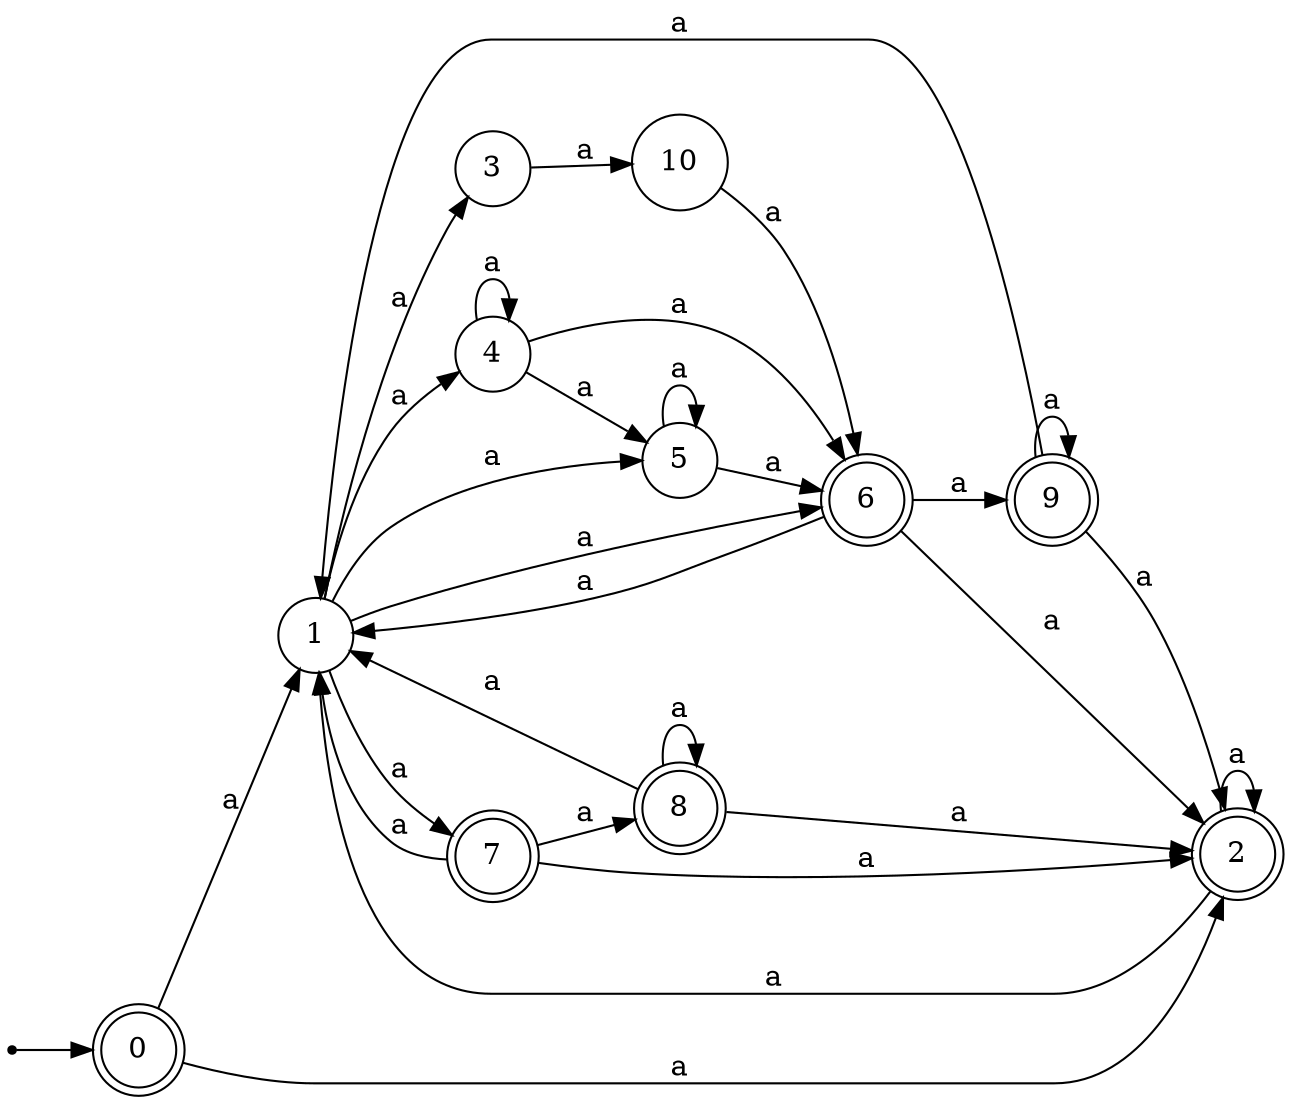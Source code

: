 digraph finite_state_machine {
rankdir=LR;
size="20,20";
node [shape = point]; "dummy0"
node [shape = doublecircle]; "0";"dummy0" -> "0";
node [shape = circle]; "1";
node [shape = doublecircle]; "2";node [shape = circle]; "3";
node [shape = circle]; "4";
node [shape = circle]; "5";
node [shape = doublecircle]; "6";node [shape = doublecircle]; "7";node [shape = doublecircle]; "8";node [shape = doublecircle]; "9";node [shape = circle]; "10";
"0" -> "1" [label = "a"];
 "0" -> "2" [label = "a"];
 "2" -> "1" [label = "a"];
 "2" -> "2" [label = "a"];
 "1" -> "3" [label = "a"];
 "1" -> "4" [label = "a"];
 "1" -> "5" [label = "a"];
 "1" -> "6" [label = "a"];
 "1" -> "7" [label = "a"];
 "7" -> "8" [label = "a"];
 "7" -> "1" [label = "a"];
 "7" -> "2" [label = "a"];
 "8" -> "8" [label = "a"];
 "8" -> "1" [label = "a"];
 "8" -> "2" [label = "a"];
 "6" -> "9" [label = "a"];
 "6" -> "2" [label = "a"];
 "6" -> "1" [label = "a"];
 "9" -> "9" [label = "a"];
 "9" -> "2" [label = "a"];
 "9" -> "1" [label = "a"];
 "5" -> "5" [label = "a"];
 "5" -> "6" [label = "a"];
 "4" -> "4" [label = "a"];
 "4" -> "5" [label = "a"];
 "4" -> "6" [label = "a"];
 "3" -> "10" [label = "a"];
 "10" -> "6" [label = "a"];
 }
